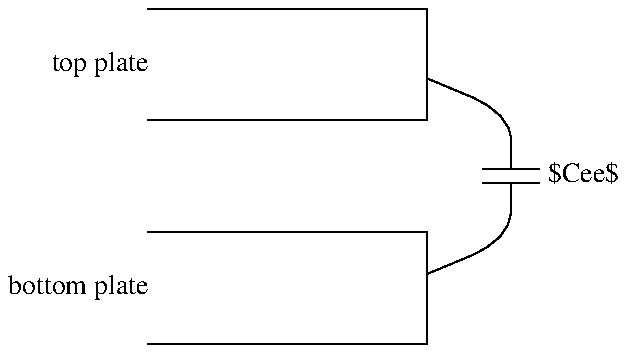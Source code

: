 .PS 2i
d=0.25
define vcap %
line from (0,0) to (1,0)
line from (0,d) to (1,d)
%
DualPlate :[
   LeftTop:[
       line from (0,4) to (5,4)
       line from (0,6) to (5,6)
       line from (5,4) to (5,6)
   ] with .sw at (0,4)
   LeftBot:[
       line from (0,4) to (5,4)
       line from (0,6) to (5,6)
       line from (5,4) to (5,6)
   ] with .sw at (0,0)
   "top plate" at LeftTop.w rjust
   "bottom plate" at LeftBot.w rjust

   x=6.5
   Vcap3 :[ vcap ] with .c at (x,3)
   spline from LeftTop.e - (0,0.25) to Vcap3.n + (0,1) to Vcap3.n
   spline from LeftBot.e + (0,0.25) - (0.01,0) to Vcap3.s - (0,1) - (0.01,0) to Vcap3.s - (0.01,0)
   "$Cee$" at Vcap3.e + (0.16,0) ljust
]
.PE
